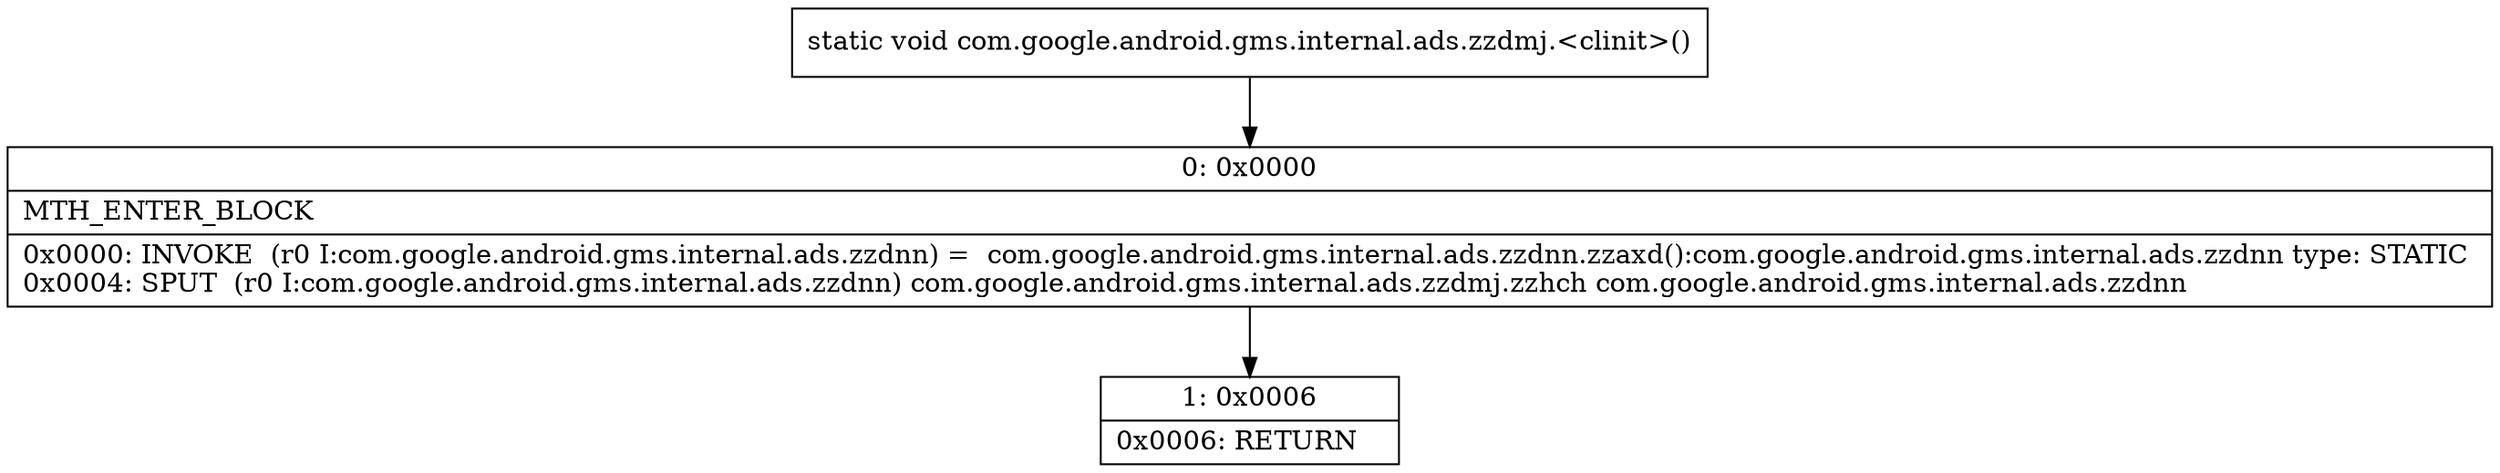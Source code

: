 digraph "CFG forcom.google.android.gms.internal.ads.zzdmj.\<clinit\>()V" {
Node_0 [shape=record,label="{0\:\ 0x0000|MTH_ENTER_BLOCK\l|0x0000: INVOKE  (r0 I:com.google.android.gms.internal.ads.zzdnn) =  com.google.android.gms.internal.ads.zzdnn.zzaxd():com.google.android.gms.internal.ads.zzdnn type: STATIC \l0x0004: SPUT  (r0 I:com.google.android.gms.internal.ads.zzdnn) com.google.android.gms.internal.ads.zzdmj.zzhch com.google.android.gms.internal.ads.zzdnn \l}"];
Node_1 [shape=record,label="{1\:\ 0x0006|0x0006: RETURN   \l}"];
MethodNode[shape=record,label="{static void com.google.android.gms.internal.ads.zzdmj.\<clinit\>() }"];
MethodNode -> Node_0;
Node_0 -> Node_1;
}

